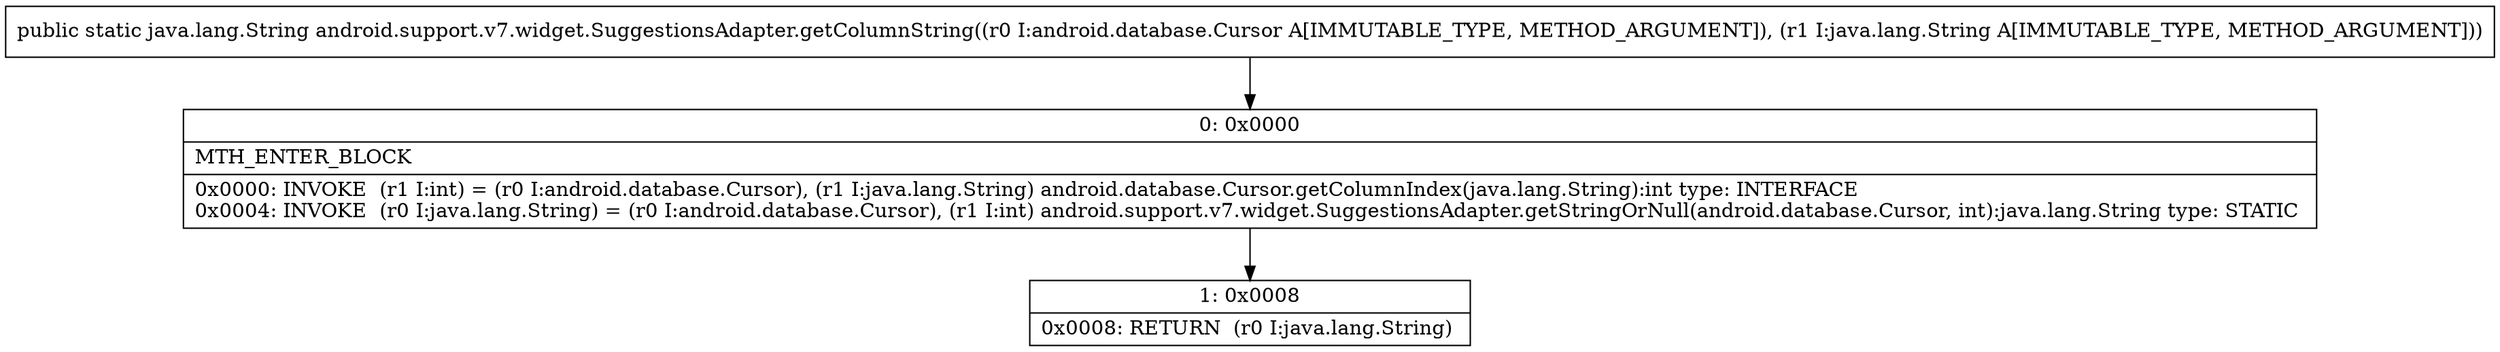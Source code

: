digraph "CFG forandroid.support.v7.widget.SuggestionsAdapter.getColumnString(Landroid\/database\/Cursor;Ljava\/lang\/String;)Ljava\/lang\/String;" {
Node_0 [shape=record,label="{0\:\ 0x0000|MTH_ENTER_BLOCK\l|0x0000: INVOKE  (r1 I:int) = (r0 I:android.database.Cursor), (r1 I:java.lang.String) android.database.Cursor.getColumnIndex(java.lang.String):int type: INTERFACE \l0x0004: INVOKE  (r0 I:java.lang.String) = (r0 I:android.database.Cursor), (r1 I:int) android.support.v7.widget.SuggestionsAdapter.getStringOrNull(android.database.Cursor, int):java.lang.String type: STATIC \l}"];
Node_1 [shape=record,label="{1\:\ 0x0008|0x0008: RETURN  (r0 I:java.lang.String) \l}"];
MethodNode[shape=record,label="{public static java.lang.String android.support.v7.widget.SuggestionsAdapter.getColumnString((r0 I:android.database.Cursor A[IMMUTABLE_TYPE, METHOD_ARGUMENT]), (r1 I:java.lang.String A[IMMUTABLE_TYPE, METHOD_ARGUMENT])) }"];
MethodNode -> Node_0;
Node_0 -> Node_1;
}

